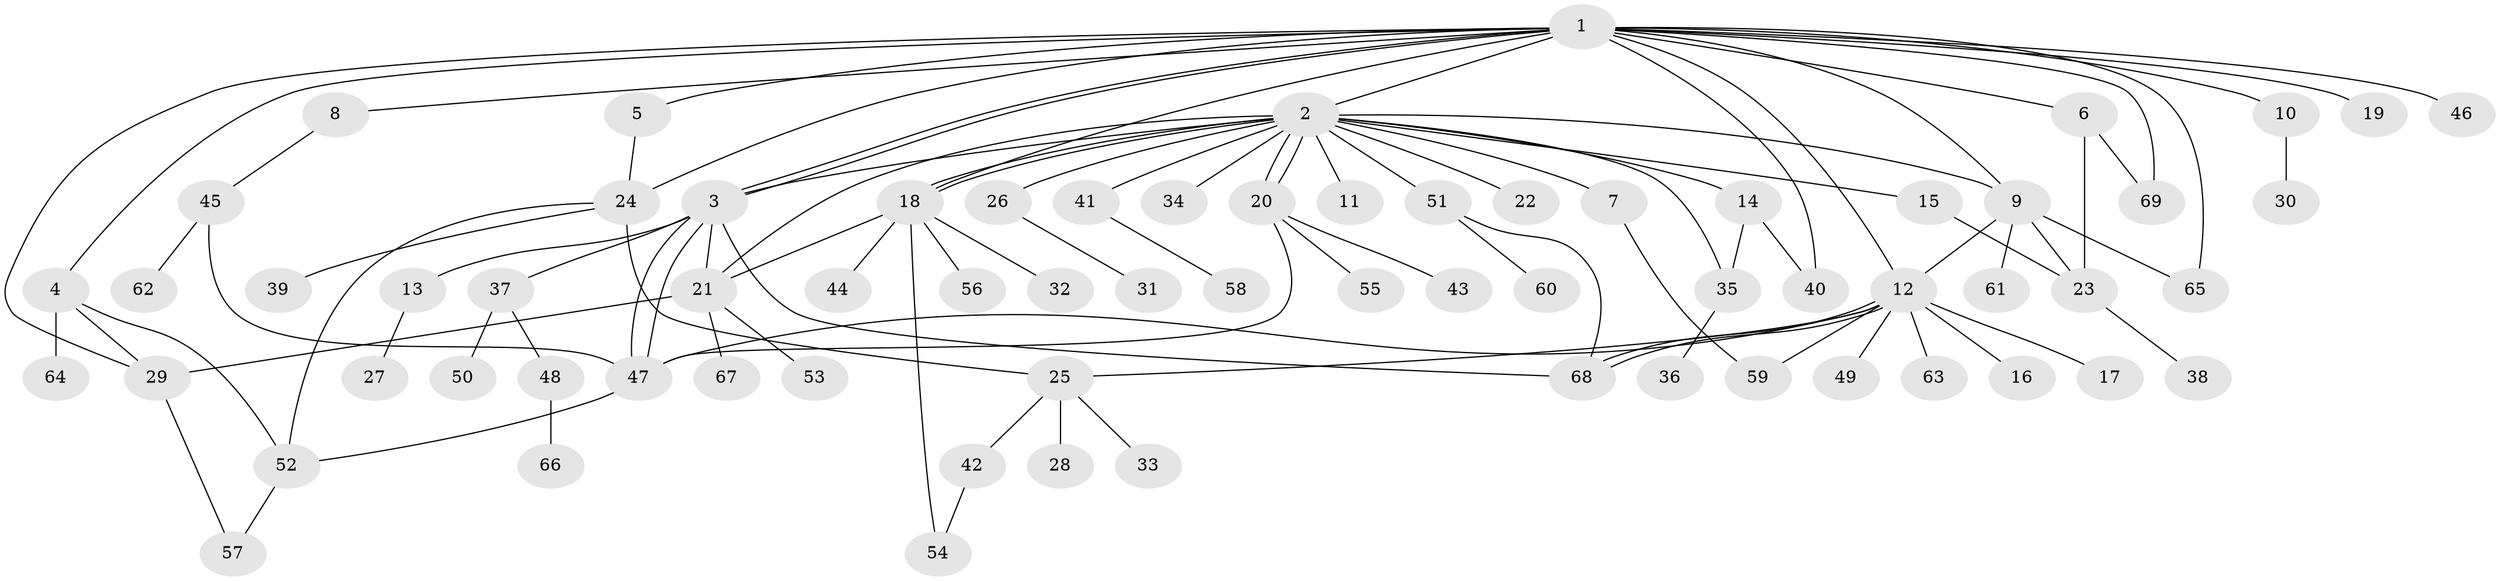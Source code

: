 // coarse degree distribution, {1: 0.2857142857142857, 10: 0.09523809523809523, 3: 0.14285714285714285, 2: 0.23809523809523808, 4: 0.09523809523809523, 7: 0.14285714285714285}
// Generated by graph-tools (version 1.1) at 2025/36/03/04/25 23:36:39]
// undirected, 69 vertices, 99 edges
graph export_dot {
  node [color=gray90,style=filled];
  1;
  2;
  3;
  4;
  5;
  6;
  7;
  8;
  9;
  10;
  11;
  12;
  13;
  14;
  15;
  16;
  17;
  18;
  19;
  20;
  21;
  22;
  23;
  24;
  25;
  26;
  27;
  28;
  29;
  30;
  31;
  32;
  33;
  34;
  35;
  36;
  37;
  38;
  39;
  40;
  41;
  42;
  43;
  44;
  45;
  46;
  47;
  48;
  49;
  50;
  51;
  52;
  53;
  54;
  55;
  56;
  57;
  58;
  59;
  60;
  61;
  62;
  63;
  64;
  65;
  66;
  67;
  68;
  69;
  1 -- 2;
  1 -- 3;
  1 -- 3;
  1 -- 4;
  1 -- 5;
  1 -- 6;
  1 -- 8;
  1 -- 9;
  1 -- 10;
  1 -- 12;
  1 -- 18;
  1 -- 19;
  1 -- 24;
  1 -- 29;
  1 -- 40;
  1 -- 46;
  1 -- 65;
  1 -- 69;
  2 -- 3;
  2 -- 7;
  2 -- 9;
  2 -- 11;
  2 -- 14;
  2 -- 15;
  2 -- 18;
  2 -- 18;
  2 -- 20;
  2 -- 20;
  2 -- 21;
  2 -- 22;
  2 -- 26;
  2 -- 34;
  2 -- 35;
  2 -- 41;
  2 -- 51;
  3 -- 13;
  3 -- 21;
  3 -- 37;
  3 -- 47;
  3 -- 47;
  3 -- 68;
  4 -- 29;
  4 -- 52;
  4 -- 64;
  5 -- 24;
  6 -- 23;
  6 -- 69;
  7 -- 59;
  8 -- 45;
  9 -- 12;
  9 -- 23;
  9 -- 61;
  9 -- 65;
  10 -- 30;
  12 -- 16;
  12 -- 17;
  12 -- 25;
  12 -- 47;
  12 -- 49;
  12 -- 59;
  12 -- 63;
  12 -- 68;
  12 -- 68;
  13 -- 27;
  14 -- 35;
  14 -- 40;
  15 -- 23;
  18 -- 21;
  18 -- 32;
  18 -- 44;
  18 -- 54;
  18 -- 56;
  20 -- 43;
  20 -- 47;
  20 -- 55;
  21 -- 29;
  21 -- 53;
  21 -- 67;
  23 -- 38;
  24 -- 25;
  24 -- 39;
  24 -- 52;
  25 -- 28;
  25 -- 33;
  25 -- 42;
  26 -- 31;
  29 -- 57;
  35 -- 36;
  37 -- 48;
  37 -- 50;
  41 -- 58;
  42 -- 54;
  45 -- 47;
  45 -- 62;
  47 -- 52;
  48 -- 66;
  51 -- 60;
  51 -- 68;
  52 -- 57;
}
